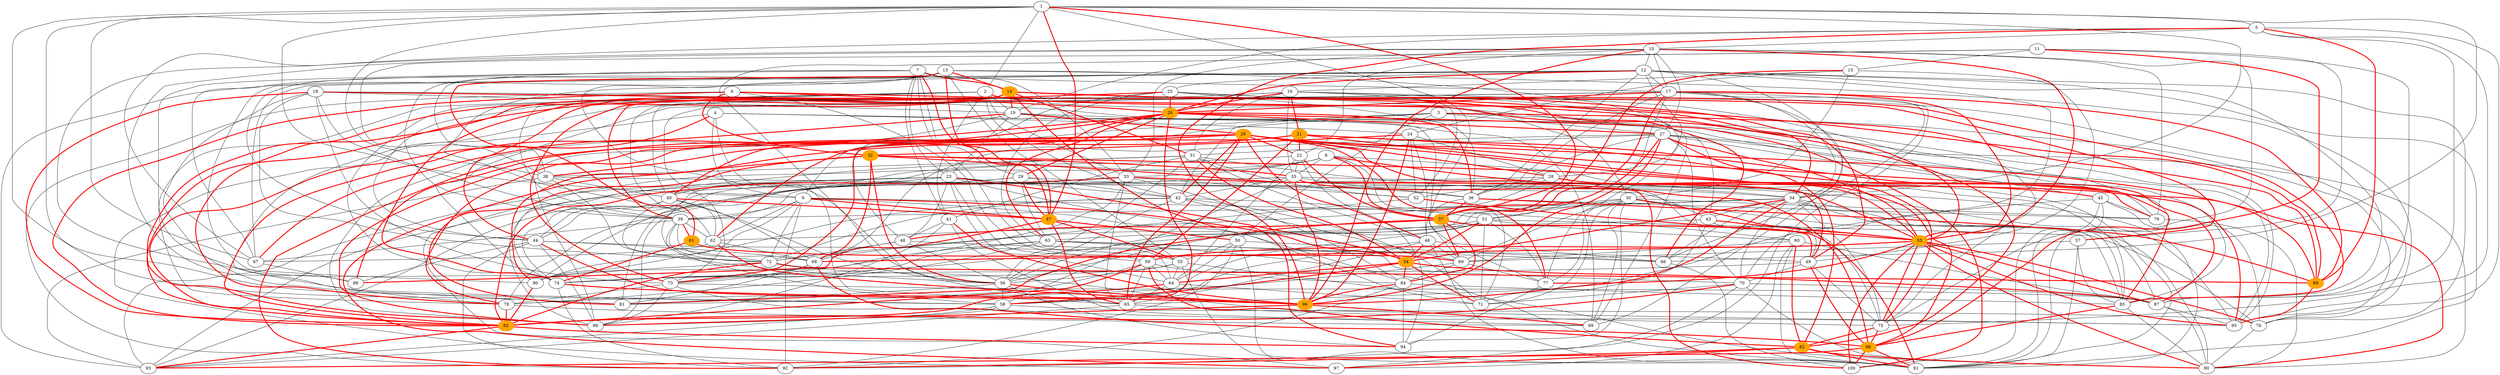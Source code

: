 strict graph grafo {
  1 [weight = 28.00];
  2 [weight = 40.00];
  3 [weight = 45.00];
  4 [weight = 25.00];
  5 [weight = 36.00];
  6 [weight = 25.00];
  7 [weight = 27.00];
  8 [weight = 48.00];
  9 [weight = 30.00];
  10 [weight = 31.00];
  11 [weight = 35.00];
  12 [weight = 44.00];
  13 [weight = 40.00];
  14 [weight = 20.00, color=orange, style=filled];
  15 [weight = 22.00];
  16 [weight = 47.00];
  17 [weight = 23.00];
  18 [weight = 45.00];
  19 [weight = 42.00];
  20 [weight = 34.00, color=orange, style=filled];
  21 [weight = 26.00, color=orange, style=filled];
  22 [weight = 37.00];
  23 [weight = 34.00];
  24 [weight = 22.00];
  25 [weight = 49.00];
  26 [weight = 33.00, color=orange, style=filled];
  27 [weight = 35.00];
  28 [weight = 36.00];
  29 [weight = 31.00];
  30 [weight = 34.00];
  31 [weight = 28.00];
  32 [weight = 27.00, color=orange, style=filled];
  33 [weight = 35.00];
  34 [weight = 21.00];
  35 [weight = 40.00];
  36 [weight = 46.00];
  37 [weight = 35.00, color=orange, style=filled];
  38 [weight = 32.00];
  39 [weight = 45.00];
  40 [weight = 39.00];
  41 [weight = 44.00];
  42 [weight = 36.00];
  43 [weight = 45.00];
  44 [weight = 38.00];
  45 [weight = 34.00];
  46 [weight = 33.00];
  47 [weight = 30.00, color=orange, style=filled];
  48 [weight = 35.00];
  49 [weight = 33.00];
  50 [weight = 38.00];
  51 [weight = 42.00];
  52 [weight = 22.00];
  53 [weight = 44.00, color=orange, style=filled];
  54 [weight = 22.00, color=orange, style=filled];
  55 [weight = 43.00];
  56 [weight = 41.00];
  57 [weight = 25.00];
  58 [weight = 43.00];
  59 [weight = 26.00];
  60 [weight = 23.00];
  61 [weight = 40.00, color=orange, style=filled];
  62 [weight = 41.00];
  63 [weight = 37.00];
  64 [weight = 45.00];
  65 [weight = 22.00];
  66 [weight = 27.00];
  67 [weight = 29.00];
  68 [weight = 38.00];
  69 [weight = 30.00];
  70 [weight = 25.00];
  71 [weight = 31.00];
  72 [weight = 40.00];
  73 [weight = 49.00];
  74 [weight = 22.00];
  75 [weight = 40.00];
  76 [weight = 39.00];
  77 [weight = 42.00];
  78 [weight = 46.00];
  79 [weight = 37.00];
  80 [weight = 36.00];
  81 [weight = 22.00];
  82 [weight = 20.00, color=orange, style=filled];
  83 [weight = 23.00, color=orange, style=filled];
  84 [weight = 42.00];
  85 [weight = 42.00];
  86 [weight = 26.00, color=orange, style=filled];
  87 [weight = 33.00];
  88 [weight = 32.00];
  89 [weight = 28.00, color=orange, style=filled];
  90 [weight = 49.00];
  91 [weight = 40.00];
  92 [weight = 41.00];
  93 [weight = 26.00];
  94 [weight = 42.00];
  95 [weight = 49.00];
  96 [weight = 23.00, color=orange, style=filled];
  97 [weight = 49.00];
  98 [weight = 49.00];
  99 [weight = 35.00];
  100 [weight = 26.00];

  1 -- 2
  1 -- 5
  1 -- 9
  1 -- 34
  1 -- 37 [color=red, penwidth=3]
  1 -- 38
  1 -- 47 [color=red, penwidth=3]
  1 -- 58
  1 -- 66
  1 -- 67
  1 -- 69
  1 -- 81
  2 -- 1
  2 -- 19
  2 -- 33
  2 -- 39
  2 -- 41
  2 -- 42
  2 -- 43
  2 -- 44
  2 -- 74
  2 -- 78
  2 -- 89 [color=red, penwidth=3]
  3 -- 9
  3 -- 27
  3 -- 42
  3 -- 50
  3 -- 76
  3 -- 89 [color=red, penwidth=3]
  3 -- 95
  3 -- 98
  4 -- 9
  4 -- 24
  4 -- 45
  4 -- 65
  4 -- 83 [color=red, penwidth=3]
  4 -- 91
  4 -- 97
  5 -- 1
  5 -- 10
  5 -- 19
  5 -- 67
  5 -- 75
  5 -- 87
  5 -- 89 [color=red, penwidth=3]
  5 -- 95
  5 -- 96 [color=red, penwidth=3]
  6 -- 26 [color=red, penwidth=3]
  6 -- 32 [color=red, penwidth=3]
  6 -- 53 [color=red, penwidth=3]
  6 -- 59
  6 -- 83 [color=red, penwidth=3]
  6 -- 92
  7 -- 14 [color=red, penwidth=3]
  7 -- 17
  7 -- 23
  7 -- 29
  7 -- 33
  7 -- 38
  7 -- 41
  7 -- 47 [color=red, penwidth=3]
  7 -- 64
  7 -- 67
  7 -- 88
  8 -- 33
  8 -- 35
  8 -- 37 [color=red, penwidth=3]
  8 -- 53 [color=red, penwidth=3]
  8 -- 71
  8 -- 72
  8 -- 91
  8 -- 97
  9 -- 1
  9 -- 3
  9 -- 4
  9 -- 39
  9 -- 47 [color=red, penwidth=3]
  9 -- 54 [color=red, penwidth=3]
  9 -- 60
  9 -- 62
  9 -- 71
  9 -- 72
  9 -- 80
  9 -- 92
  10 -- 5
  10 -- 12
  10 -- 17
  10 -- 22
  10 -- 27
  10 -- 33
  10 -- 53 [color=red, penwidth=3]
  10 -- 58
  10 -- 75
  10 -- 79
  10 -- 80
  10 -- 96 [color=red, penwidth=3]
  11 -- 15
  11 -- 38
  11 -- 57
  11 -- 65
  11 -- 86 [color=red, penwidth=3]
  11 -- 87
  12 -- 10
  12 -- 17
  12 -- 25
  12 -- 26 [color=red, penwidth=3]
  12 -- 34
  12 -- 36
  12 -- 62
  12 -- 67
  12 -- 70
  12 -- 74
  12 -- 76
  12 -- 77
  12 -- 87
  12 -- 91
  13 -- 14 [color=red, penwidth=3]
  13 -- 28
  13 -- 39
  13 -- 44
  13 -- 47 [color=red, penwidth=3]
  13 -- 55
  13 -- 56
  13 -- 61 [color=red, penwidth=3]
  13 -- 76
  13 -- 93
  14 -- 7   [color=red, penwidth=3]
  14 -- 13  [color=red, penwidth=3]
  14 -- 19  [color=red, penwidth=3]
  14 -- 31  [color=red, penwidth=3]
  14 -- 34  [color=red, penwidth=3]
  14 -- 39  [color=red, penwidth=3]
  14 -- 44  [color=red, penwidth=3]
  14 -- 49  [color=red, penwidth=3]
  14 -- 57  [color=red, penwidth=3]
  14 -- 66  [color=red, penwidth=3]
  14 -- 73  [color=red, penwidth=3]
  14 -- 74  [color=red, penwidth=3]
  14 -- 78  [color=red, penwidth=3]
  14 -- 85  [color=red, penwidth=3]
  14 -- 94  [color=red, penwidth=3]
  14 -- 98  [color=red, penwidth=3]
  15 -- 11
  15 -- 16
  15 -- 24
  15 -- 30
  15 -- 37 [color=red, penwidth=3]
  15 -- 49
  16 -- 15
  16 -- 21 [color=red, penwidth=3]
  16 -- 26 [color=red, penwidth=3]
  16 -- 31
  16 -- 35
  16 -- 40
  16 -- 52
  16 -- 75
  16 -- 78
  16 -- 99
  17 -- 7
  17 -- 10
  17 -- 12
  17 -- 26 [color=red, penwidth=3]
  17 -- 34
  17 -- 36
  17 -- 37 [color=red, penwidth=3]
  17 -- 51
  17 -- 53 [color=red, penwidth=3]
  17 -- 66
  17 -- 73
  17 -- 74
  17 -- 89 [color=red, penwidth=3]
  17 -- 97
  17 -- 99
  18 -- 19
  18 -- 39
  18 -- 72
  18 -- 73
  18 -- 81
  18 -- 82 [color=red, penwidth=3]
  18 -- 83 [color=red, penwidth=3]
  18 -- 99
  19 -- 2
  19 -- 5
  19 -- 14 [color=red, penwidth=3]
  19 -- 18
  19 -- 20 [color=red, penwidth=3]
  19 -- 23
  19 -- 77
  19 -- 79
  19 -- 83 [color=red, penwidth=3]
  19 -- 98
  20 -- 19 [color=red, penwidth=3]
  20 -- 22 [color=red, penwidth=3]
  20 -- 28 [color=red, penwidth=3]
  20 -- 38 [color=red, penwidth=3]
  20 -- 42 [color=red, penwidth=3]
  20 -- 45 [color=red, penwidth=3]
  20 -- 46 [color=red, penwidth=3]
  20 -- 49 [color=red, penwidth=3]
  20 -- 62 [color=red, penwidth=3]
  20 -- 65 [color=red, penwidth=3]
  20 -- 77 [color=red, penwidth=3]
  20 -- 78 [color=red, penwidth=3]
  20 -- 90 [color=red, penwidth=3]
  20 -- 92 [color=red, penwidth=3]
  20 -- 95 [color=red, penwidth=3]
  20 -- 98 [color=red, penwidth=3]
  21 -- 16 [color=red, penwidth=3]
  21 -- 22 [color=red, penwidth=3]
  21 -- 59 [color=red, penwidth=3]
  21 -- 73 [color=red, penwidth=3]
  21 -- 75 [color=red, penwidth=3]
  21 -- 80 [color=red, penwidth=3]
  21 -- 85 [color=red, penwidth=3]
  21 -- 87 [color=red, penwidth=3]
  22 -- 10
  22 -- 20 [color=red, penwidth=3]
  22 -- 21 [color=red, penwidth=3]
  22 -- 35
  22 -- 37 [color=red, penwidth=3]
  22 -- 40
  22 -- 64
  22 -- 94
  23 -- 7
  23 -- 19
  23 -- 42
  23 -- 44
  23 -- 48
  23 -- 54 [color=red, penwidth=3]
  23 -- 59
  23 -- 64
  23 -- 81
  23 -- 84
  23 -- 93
  23 -- 95
  23 -- 98
  24 -- 4
  24 -- 15
  24 -- 28
  24 -- 32 [color=red, penwidth=3]
  24 -- 46
  24 -- 52
  24 -- 96 [color=red, penwidth=3]
  25 -- 12
  25 -- 26 [color=red, penwidth=3]
  25 -- 30
  25 -- 36
  25 -- 48
  25 -- 62
  25 -- 63
  25 -- 83 [color=red, penwidth=3]
  25 -- 95
  26 -- 6  [color=red, penwidth=3]
  26 -- 12 [color=red, penwidth=3]
  26 -- 16 [color=red, penwidth=3]
  26 -- 17 [color=red, penwidth=3]
  26 -- 25 [color=red, penwidth=3]
  26 -- 27 [color=red, penwidth=3]
  26 -- 29 [color=red, penwidth=3]
  26 -- 36 [color=red, penwidth=3]
  26 -- 40 [color=red, penwidth=3]
  26 -- 63 [color=red, penwidth=3]
  26 -- 65 [color=red, penwidth=3]
  26 -- 67 [color=red, penwidth=3]
  26 -- 88 [color=red, penwidth=3]
  26 -- 100 [color=red, penwidth=3]
  27 -- 3
  27 -- 10
  27 -- 26 [color=red, penwidth=3]
  27 -- 31
  27 -- 36
  27 -- 37 [color=red, penwidth=3]
  27 -- 53 [color=red, penwidth=3]
  27 -- 68
  27 -- 70
  27 -- 82 [color=red, penwidth=3]
  27 -- 85
  27 -- 90
  27 -- 95
  27 -- 96 [color=red, penwidth=3]
  28 -- 13
  28 -- 20 [color=red, penwidth=3]
  28 -- 24
  28 -- 52
  28 -- 53 [color=red, penwidth=3]
  28 -- 62
  28 -- 85
  28 -- 86 [color=red, penwidth=3]
  28 -- 93
  29 -- 7
  29 -- 26 [color=red, penwidth=3]
  29 -- 36
  29 -- 42
  29 -- 44
  29 -- 47 [color=red, penwidth=3]
  29 -- 63
  29 -- 80
  30 -- 15
  30 -- 25
  30 -- 51
  30 -- 53 [color=red, penwidth=3]
  30 -- 63
  30 -- 69
  30 -- 71
  30 -- 77
  30 -- 79
  30 -- 85
  30 -- 94
  30 -- 99
  31 -- 14 [color=red, penwidth=3]
  31 -- 16
  31 -- 27
  31 -- 34
  31 -- 38
  31 -- 41
  31 -- 46
  31 -- 52
  31 -- 54 [color=red, penwidth=3]
  31 -- 56
  31 -- 74
  32 -- 6  [color=red, penwidth=3]
  32 -- 24 [color=red, penwidth=3]
  32 -- 35 [color=red, penwidth=3]
  32 -- 56 [color=red, penwidth=3]
  32 -- 68 [color=red, penwidth=3]
  32 -- 79 [color=red, penwidth=3]
  32 -- 81 [color=red, penwidth=3]
  32 -- 97 [color=red, penwidth=3]
  32 -- 100 [color=red, penwidth=3]
  33 -- 2
  33 -- 7
  33 -- 8
  33 -- 10
  33 -- 34
  33 -- 52
  33 -- 65
  33 -- 73
  33 -- 83 [color=red, penwidth=3]
  33 -- 84
  33 -- 89 [color=red, penwidth=3]
  33 -- 98
  34 -- 1
  34 -- 12
  34 -- 14 [color=red, penwidth=3]
  34 -- 17
  34 -- 31
  34 -- 33
  34 -- 39
  34 -- 43
  34 -- 54 [color=red, penwidth=3]
  34 -- 56
  34 -- 66
  34 -- 70
  34 -- 75
  34 -- 85
  34 -- 87
  34 -- 90
  34 -- 96 [color=red, penwidth=3]
  35 -- 8
  35 -- 16
  35 -- 22
  35 -- 32 [color=red, penwidth=3]
  35 -- 36
  35 -- 39
  35 -- 42
  35 -- 49
  35 -- 58
  35 -- 78
  35 -- 86 [color=red, penwidth=3]
  35 -- 91
  35 -- 96 [color=red, penwidth=3]
  36 -- 12
  36 -- 17
  36 -- 25
  36 -- 26 [color=red, penwidth=3]
  36 -- 27
  36 -- 29
  36 -- 35
  36 -- 37 [color=red, penwidth=3]
  36 -- 46
  36 -- 79
  36 -- 89 [color=red, penwidth=3]
  37 -- 1
  37 -- 8  [color=red, penwidth=3]
  37 -- 15 [color=red, penwidth=3]
  37 -- 17 [color=red, penwidth=3]
  37 -- 22 [color=red, penwidth=3]
  37 -- 27 [color=red, penwidth=3]
  37 -- 36 [color=red, penwidth=3]
  37 -- 48 [color=red, penwidth=3]
  37 -- 49 [color=red, penwidth=3]
  37 -- 69 [color=red, penwidth=3]
  37 -- 81 [color=red, penwidth=3]
  37 -- 84 [color=red, penwidth=3]
  37 -- 91 [color=red, penwidth=3]
  38 -- 1
  38 -- 7
  38 -- 11
  38 -- 20 [color=red, penwidth=3]
  38 -- 31
  38 -- 40
  38 -- 43
  38 -- 56
  38 -- 93
  39 -- 2
  39 -- 9
  39 -- 13
  39 -- 14 [color=red, penwidth=3]
  39 -- 18
  39 -- 34
  39 -- 35
  39 -- 58
  39 -- 61 [color=red, penwidth=3]
  39 -- 62
  39 -- 67
  39 -- 68
  39 -- 72
  40 -- 16
  40 -- 22
  40 -- 26 [color=red, penwidth=3]
  40 -- 38
  40 -- 47 [color=red, penwidth=3]
  40 -- 56
  40 -- 68
  40 -- 72
  40 -- 74
  40 -- 93
  41 -- 2
  41 -- 7
  41 -- 31
  41 -- 48
  41 -- 96 [color=red, penwidth=3]
  41 -- 98
  41 -- 99
  42 -- 2
  42 -- 3
  42 -- 20 [color=red, penwidth=3]
  42 -- 23
  42 -- 29
  42 -- 35
  42 -- 51
  42 -- 56
  42 -- 69
  42 -- 71
  42 -- 72
  42 -- 80
  43 -- 2
  43 -- 34
  43 -- 38
  43 -- 53 [color=red, penwidth=3]
  43 -- 71
  43 -- 74
  43 -- 75
  44 -- 2
  44 -- 13
  44 -- 14 [color=red, penwidth=3]
  44 -- 23
  44 -- 29
  44 -- 55
  44 -- 68
  44 -- 88
  44 -- 92
  44 -- 96 [color=red, penwidth=3]
  44 -- 98
  45 -- 4
  45 -- 20 [color=red, penwidth=3]
  45 -- 65
  45 -- 76
  45 -- 79
  45 -- 91
  45 -- 100
  46 -- 20 [color=red, penwidth=3]
  46 -- 24
  46 -- 31
  46 -- 36
  46 -- 54 [color=red, penwidth=3]
  46 -- 58
  46 -- 65
  46 -- 66
  46 -- 69
  46 -- 91
  47 -- 1  [color=red, penwidth=3]
  47 -- 7  [color=red, penwidth=3]
  47 -- 9  [color=red, penwidth=3]
  47 -- 13 [color=red, penwidth=3]
  47 -- 29 [color=red, penwidth=3]
  47 -- 40 [color=red, penwidth=3]
  47 -- 50 [color=red, penwidth=3]
  47 -- 55 [color=red, penwidth=3]
  47 -- 65 [color=red, penwidth=3]
  47 -- 88 [color=red, penwidth=3]
  48 -- 23
  48 -- 25
  48 -- 37 [color=red, penwidth=3]
  48 -- 41
  48 -- 49
  48 -- 56
  48 -- 68
  48 -- 72
  49 -- 14 [color=red, penwidth=3]
  49 -- 15
  49 -- 20 [color=red, penwidth=3]
  49 -- 35
  49 -- 37 [color=red, penwidth=3]
  49 -- 48
  49 -- 70
  49 -- 74
  49 -- 75
  49 -- 86 [color=red, penwidth=3]
  50 -- 3
  50 -- 47 [color=red, penwidth=3]
  50 -- 55
  50 -- 64
  50 -- 66
  50 -- 91
  50 -- 92
  51 -- 17
  51 -- 30
  51 -- 42
  51 -- 54 [color=red, penwidth=3]
  51 -- 56
  51 -- 58
  51 -- 60
  51 -- 71
  51 -- 72
  51 -- 76
  51 -- 77
  52 -- 16
  52 -- 24
  52 -- 28
  52 -- 31
  52 -- 33
  52 -- 53 [color=red, penwidth=3]
  52 -- 68
  53 -- 6  [color=red, penwidth=3]
  53 -- 8  [color=red, penwidth=3]
  53 -- 10 [color=red, penwidth=3]
  53 -- 17 [color=red, penwidth=3]
  53 -- 27 [color=red, penwidth=3]
  53 -- 28 [color=red, penwidth=3]
  53 -- 30 [color=red, penwidth=3]
  53 -- 43 [color=red, penwidth=3]
  53 -- 52 [color=red, penwidth=3]
  53 -- 59 [color=red, penwidth=3]
  53 -- 68 [color=red, penwidth=3]
  53 -- 75 [color=red, penwidth=3]
  53 -- 76 [color=red, penwidth=3]
  53 -- 77 [color=red, penwidth=3]
  53 -- 87 [color=red, penwidth=3]
  53 -- 90 [color=red, penwidth=3]
  53 -- 95 [color=red, penwidth=3]
  53 -- 100 [color=red, penwidth=3]
  54 -- 9  [color=red, penwidth=3]
  54 -- 23 [color=red, penwidth=3]
  54 -- 31 [color=red, penwidth=3]
  54 -- 34 [color=red, penwidth=3]
  54 -- 46 [color=red, penwidth=3]
  54 -- 51 [color=red, penwidth=3]
  54 -- 58 [color=red, penwidth=3]
  54 -- 64 [color=red, penwidth=3]
  54 -- 71 [color=red, penwidth=3]
  54 -- 84 [color=red, penwidth=3]
  54 -- 87 [color=red, penwidth=3]
  55 -- 13
  55 -- 44
  55 -- 47 [color=red, penwidth=3]
  55 -- 50
  55 -- 56
  55 -- 64
  55 -- 74
  55 -- 90
  55 -- 91
  56 -- 13
  56 -- 31
  56 -- 32 [color=red, penwidth=3]
  56 -- 34
  56 -- 38
  56 -- 40
  56 -- 42
  56 -- 48
  56 -- 51
  56 -- 55
  56 -- 58
  56 -- 81
  56 -- 94
  56 -- 96 [color=red, penwidth=3]
  57 -- 11
  57 -- 14 [color=red, penwidth=3]
  57 -- 69
  57 -- 85
  57 -- 91
  58 -- 1
  58 -- 10
  58 -- 35
  58 -- 39
  58 -- 46
  58 -- 51
  58 -- 54 [color=red, penwidth=3]
  58 -- 56
  58 -- 76
  58 -- 93
  58 -- 98
  59 -- 6
  59 -- 21 [color=red, penwidth=3]
  59 -- 23
  59 -- 53 [color=red, penwidth=3]
  59 -- 64
  59 -- 65
  59 -- 81
  59 -- 82 [color=red, penwidth=3]
  59 -- 83 [color=red, penwidth=3]
  59 -- 84
  60 -- 9
  60 -- 51
  60 -- 69
  60 -- 82 [color=red, penwidth=3]
  60 -- 87
  60 -- 91
  60 -- 97
  61 -- 13 [color=red, penwidth=3]
  61 -- 39 [color=red, penwidth=3]
  61 -- 69 [color=red, penwidth=3]
  61 -- 74 [color=red, penwidth=3]
  62 -- 9
  62 -- 12
  62 -- 20 [color=red, penwidth=3]
  62 -- 25
  62 -- 28
  62 -- 39
  62 -- 67
  62 -- 68
  62 -- 96 [color=red, penwidth=3]
  63 -- 25
  63 -- 26 [color=red, penwidth=3]
  63 -- 29
  63 -- 30
  63 -- 66
  63 -- 70
  63 -- 74
  63 -- 78
  63 -- 80
  63 -- 91
  64 -- 7
  64 -- 22
  64 -- 23
  64 -- 50
  64 -- 54 [color=red, penwidth=3]
  64 -- 55
  64 -- 59
  64 -- 65
  64 -- 71
  64 -- 83 [color=red, penwidth=3]
  65 -- 4
  65 -- 11
  65 -- 20 [color=red, penwidth=3]
  65 -- 26 [color=red, penwidth=3]
  65 -- 33
  65 -- 45
  65 -- 46
  65 -- 47 [color=red, penwidth=3]
  65 -- 59
  65 -- 64
  65 -- 75
  65 -- 93
  66 -- 1
  66 -- 14 [color=red, penwidth=3]
  66 -- 17
  66 -- 34
  66 -- 46
  66 -- 50
  66 -- 63
  66 -- 100
  67 -- 1
  67 -- 5
  67 -- 7
  67 -- 12
  67 -- 26 [color=red, penwidth=3]
  67 -- 39
  67 -- 62
  67 -- 88
  68 -- 27
  68 -- 32 [color=red, penwidth=3]
  68 -- 39
  68 -- 40
  68 -- 44
  68 -- 48
  68 -- 52
  68 -- 53 [color=red, penwidth=3]
  68 -- 62
  68 -- 73
  68 -- 81
  68 -- 86 [color=red, penwidth=3]
  69 -- 1
  69 -- 30
  69 -- 37 [color=red, penwidth=3]
  69 -- 42
  69 -- 46
  69 -- 57
  69 -- 60
  69 -- 61 [color=red, penwidth=3]
  69 -- 77
  69 -- 78
  69 -- 84
  70 -- 12
  70 -- 27
  70 -- 34
  70 -- 49
  70 -- 63
  70 -- 71
  70 -- 83 [color=red, penwidth=3]
  70 -- 87
  70 -- 90
  70 -- 92
  71 -- 8
  71 -- 9
  71 -- 30
  71 -- 42
  71 -- 43
  71 -- 51
  71 -- 54 [color=red, penwidth=3]
  71 -- 64
  71 -- 70
  72 -- 8
  72 -- 9
  72 -- 18
  72 -- 39
  72 -- 40
  72 -- 42
  72 -- 48
  72 -- 51
  72 -- 80
  72 -- 83 [color=red, penwidth=3]
  72 -- 89 [color=red, penwidth=3]
  72 -- 95
  73 -- 14 [color=red, penwidth=3]
  73 -- 17
  73 -- 18
  73 -- 21 [color=red, penwidth=3]
  73 -- 33
  73 -- 68
  73 -- 78
  73 -- 87
  73 -- 95
  73 -- 98
  74 -- 2
  74 -- 12
  74 -- 14 [color=red, penwidth=3]
  74 -- 17
  74 -- 31
  74 -- 40
  74 -- 43
  74 -- 49
  74 -- 55
  74 -- 61 [color=red, penwidth=3]
  74 -- 63
  74 -- 92
  74 -- 96 [color=red, penwidth=3]
  75 -- 5
  75 -- 10
  75 -- 16
  75 -- 21 [color=red, penwidth=3]
  75 -- 34
  75 -- 43
  75 -- 49
  75 -- 53 [color=red, penwidth=3]
  75 -- 65
  75 -- 82 [color=red, penwidth=3]
  75 -- 86 [color=red, penwidth=3]
  76 -- 3
  76 -- 12
  76 -- 13
  76 -- 45
  76 -- 51
  76 -- 53 [color=red, penwidth=3]
  76 -- 58
  76 -- 90
  77 -- 12
  77 -- 19
  77 -- 20 [color=red, penwidth=3]
  77 -- 30
  77 -- 51
  77 -- 53 [color=red, penwidth=3]
  77 -- 69
  77 -- 94
  78 -- 2
  78 -- 14 [color=red, penwidth=3]
  78 -- 16
  78 -- 20 [color=red, penwidth=3]
  78 -- 35
  78 -- 63
  78 -- 69
  78 -- 73
  78 -- 83 [color=red, penwidth=3]
  78 -- 99
  79 -- 10
  79 -- 19
  79 -- 30
  79 -- 32 [color=red, penwidth=3]
  79 -- 36
  79 -- 45
  79 -- 90
  80 -- 9
  80 -- 10
  80 -- 21 [color=red, penwidth=3]
  80 -- 29
  80 -- 42
  80 -- 63
  80 -- 72
  80 -- 83 [color=red, penwidth=3]
  81 -- 1
  81 -- 18
  81 -- 23
  81 -- 32 [color=red, penwidth=3]
  81 -- 37 [color=red, penwidth=3]
  81 -- 56
  81 -- 59
  81 -- 68
  82 -- 18 [color=red, penwidth=3]
  82 -- 27 [color=red, penwidth=3]
  82 -- 59 [color=red, penwidth=3]
  82 -- 60 [color=red, penwidth=3]
  82 -- 75 [color=red, penwidth=3]
  82 -- 90 [color=red, penwidth=3]
  82 -- 91 [color=red, penwidth=3]
  82 -- 92 [color=red, penwidth=3]
  82 -- 97 [color=red, penwidth=3]
  83 -- 4  [color=red, penwidth=3]
  83 -- 6  [color=red, penwidth=3]
  83 -- 18 [color=red, penwidth=3]
  83 -- 19 [color=red, penwidth=3]
  83 -- 25 [color=red, penwidth=3]
  83 -- 33 [color=red, penwidth=3]
  83 -- 59 [color=red, penwidth=3]
  83 -- 64 [color=red, penwidth=3]
  83 -- 70 [color=red, penwidth=3]
  83 -- 72 [color=red, penwidth=3]
  83 -- 78 [color=red, penwidth=3]
  83 -- 80 [color=red, penwidth=3]
  83 -- 93 [color=red, penwidth=3]
  83 -- 94 [color=red, penwidth=3]
  84 -- 23
  84 -- 33
  84 -- 37 [color=red, penwidth=3]
  84 -- 54 [color=red, penwidth=3]
  84 -- 59
  84 -- 69
  84 -- 85
  84 -- 92
  84 -- 94
  84 -- 96 [color=red, penwidth=3]
  85 -- 14  [color=red, penwidth=3]
  85 -- 21 [color=red, penwidth=3]
  85 -- 27
  85 -- 28
  85 -- 30
  85 -- 34
  85 -- 57
  85 -- 84
  85 -- 86 [color=red, penwidth=3]
  85 -- 90
  86 -- 11 [color=red, penwidth=3]
  86 -- 28 [color=red, penwidth=3]
  86 -- 35 [color=red, penwidth=3]
  86 -- 49 [color=red, penwidth=3]
  86 -- 68 [color=red, penwidth=3]
  86 -- 75 [color=red, penwidth=3]
  86 -- 85 [color=red, penwidth=3]
  86 -- 91 [color=red, penwidth=3]
  86 -- 93 [color=red, penwidth=3]
  86 -- 100 [color=red, penwidth=3]
  87 -- 5
  87 -- 11
  87 -- 12
  87 -- 21 [color=red, penwidth=3]
  87 -- 34
  87 -- 53 [color=red, penwidth=3]
  87 -- 54 [color=red, penwidth=3]
  87 -- 60
  87 -- 70
  87 -- 73
  87 -- 90
  87 -- 95
  88 -- 7
  88 -- 26 [color=red, penwidth=3]
  88 -- 44
  88 -- 47 [color=red, penwidth=3]
  88 -- 67
  89 -- 2  [color=red, penwidth=3]
  89 -- 3  [color=red, penwidth=3]
  89 -- 5  [color=red, penwidth=3]
  89 -- 17 [color=red, penwidth=3]
  89 -- 33 [color=red, penwidth=3]
  89 -- 36 [color=red, penwidth=3]
  89 -- 72 [color=red, penwidth=3]
  89 -- 95 [color=red, penwidth=3]
  90 -- 20 [color=red, penwidth=3]
  90 -- 27
  90 -- 34
  90 -- 53 [color=red, penwidth=3]
  90 -- 55
  90 -- 70
  90 -- 76
  90 -- 79
  90 -- 82 [color=red, penwidth=3]
  90 -- 85
  90 -- 87
  91 -- 4
  91 -- 8
  91 -- 12
  91 -- 35
  91 -- 37 [color=red, penwidth=3]
  91 -- 45
  91 -- 46
  91 -- 50
  91 -- 55
  91 -- 57
  91 -- 60
  91 -- 63
  91 -- 82 [color=red, penwidth=3]
  91 -- 86 [color=red, penwidth=3]
  92 -- 6
  92 -- 9
  92 -- 20 [color=red, penwidth=3]
  92 -- 44
  92 -- 50
  92 -- 70
  92 -- 74
  92 -- 82 [color=red, penwidth=3]
  92 -- 84
  93 -- 13
  93 -- 23
  93 -- 28
  93 -- 38
  93 -- 40
  93 -- 58
  93 -- 65
  93 -- 83 [color=red, penwidth=3]
  93 -- 86 [color=red, penwidth=3]
  94 -- 14  [color=red, penwidth=3]
  94 -- 22
  94 -- 30
  94 -- 56
  94 -- 77
  94 -- 83 [color=red, penwidth=3]
  94 -- 84
  95 -- 3
  95 -- 5
  95 -- 20 [color=red, penwidth=3]
  95 -- 23
  95 -- 25
  95 -- 27
  95 -- 53 [color=red, penwidth=3]
  95 -- 72
  95 -- 73
  95 -- 87
  95 -- 89 [color=red, penwidth=3]
  96 -- 5  [color=red, penwidth=3]
  96 -- 10 [color=red, penwidth=3]
  96 -- 24 [color=red, penwidth=3]
  96 -- 27 [color=red, penwidth=3]
  96 -- 34 [color=red, penwidth=3]
  96 -- 35 [color=red, penwidth=3]
  96 -- 41 [color=red, penwidth=3]
  96 -- 44 [color=red, penwidth=3]
  96 -- 56 [color=red, penwidth=3]
  96 -- 62 [color=red, penwidth=3]
  96 -- 74 [color=red, penwidth=3]
  96 -- 84 [color=red, penwidth=3]
  96 -- 98 [color=red, penwidth=3]
  96 -- 99 [color=red, penwidth=3]
  97 -- 4
  97 -- 8
  97 -- 17
  97 -- 32 [color=red, penwidth=3]
  97 -- 60
  97 -- 82 [color=red, penwidth=3]
  98 -- 3
  98 -- 14 [color=red, penwidth=3]
  98 -- 19
  98 -- 20 [color=red, penwidth=3]
  98 -- 23
  98 -- 33
  98 -- 41
  98 -- 44
  98 -- 58
  98 -- 73
  98 -- 96 [color=red, penwidth=3]
  99 -- 16
  99 -- 17
  99 -- 18
  99 -- 30
  99 -- 41
  99 -- 78
  99 -- 96 [color=red, penwidth=3]
  100 -- 26 [color=red, penwidth=3]
  100 -- 32 [color=red, penwidth=3]
  100 -- 45
  100 -- 53 [color=red, penwidth=3]
  100 -- 66
  100 -- 86 [color=red, penwidth=3]
}

